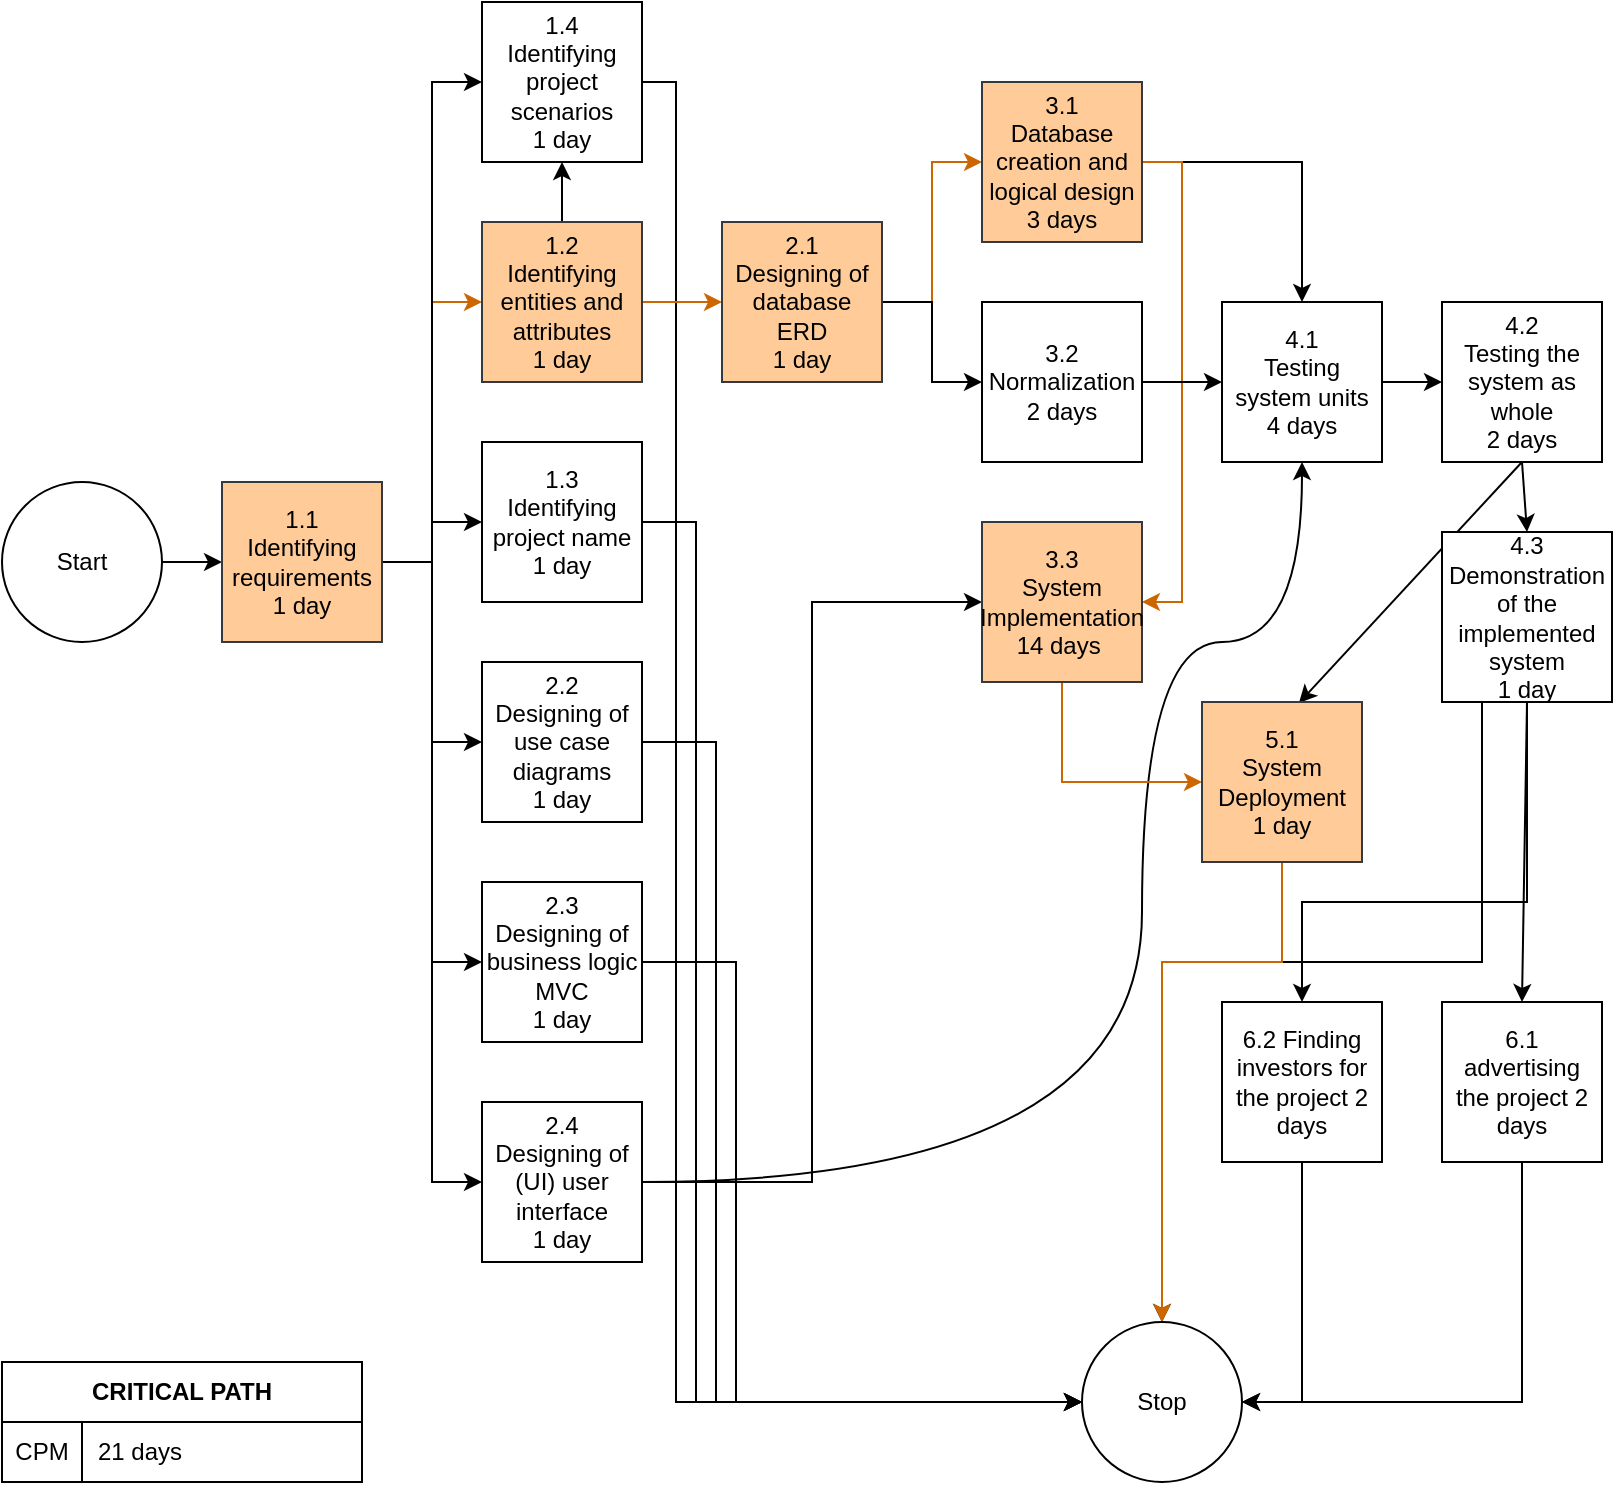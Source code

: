 <mxfile version="14.4.2" type="github">
  <diagram id="VAxNRo9qhbi1ekUfB3-B" name="Page-1">
    <mxGraphModel dx="1002" dy="688" grid="1" gridSize="10" guides="1" tooltips="1" connect="1" arrows="1" fold="1" page="1" pageScale="1" pageWidth="850" pageHeight="1100" math="0" shadow="0">
      <root>
        <mxCell id="0" />
        <mxCell id="1" parent="0" />
        <mxCell id="DfYTxc0EiUfQeXdAJI9v-19" style="edgeStyle=orthogonalEdgeStyle;rounded=0;orthogonalLoop=1;jettySize=auto;html=1;exitX=1;exitY=0.5;exitDx=0;exitDy=0;entryX=0;entryY=0.5;entryDx=0;entryDy=0;fontSize=12;fontColor=#000000;" edge="1" parent="1" source="DfYTxc0EiUfQeXdAJI9v-1" target="DfYTxc0EiUfQeXdAJI9v-2">
          <mxGeometry relative="1" as="geometry" />
        </mxCell>
        <mxCell id="DfYTxc0EiUfQeXdAJI9v-1" value="Start" style="ellipse;whiteSpace=wrap;html=1;aspect=fixed;" vertex="1" parent="1">
          <mxGeometry x="23" y="270" width="80" height="80" as="geometry" />
        </mxCell>
        <mxCell id="DfYTxc0EiUfQeXdAJI9v-20" style="edgeStyle=orthogonalEdgeStyle;rounded=0;orthogonalLoop=1;jettySize=auto;html=1;exitX=1;exitY=0.5;exitDx=0;exitDy=0;entryX=0;entryY=0.5;entryDx=0;entryDy=0;fontSize=12;fontColor=#000000;" edge="1" parent="1" source="DfYTxc0EiUfQeXdAJI9v-2" target="DfYTxc0EiUfQeXdAJI9v-5">
          <mxGeometry relative="1" as="geometry" />
        </mxCell>
        <mxCell id="DfYTxc0EiUfQeXdAJI9v-21" style="edgeStyle=orthogonalEdgeStyle;rounded=0;orthogonalLoop=1;jettySize=auto;html=1;exitX=1;exitY=0.5;exitDx=0;exitDy=0;entryX=0;entryY=0.5;entryDx=0;entryDy=0;fontSize=12;fontColor=#000000;strokeColor=#CC6600;" edge="1" parent="1" source="DfYTxc0EiUfQeXdAJI9v-2" target="DfYTxc0EiUfQeXdAJI9v-4">
          <mxGeometry relative="1" as="geometry" />
        </mxCell>
        <mxCell id="DfYTxc0EiUfQeXdAJI9v-22" style="edgeStyle=orthogonalEdgeStyle;rounded=0;orthogonalLoop=1;jettySize=auto;html=1;exitX=1;exitY=0.5;exitDx=0;exitDy=0;entryX=0;entryY=0.5;entryDx=0;entryDy=0;fontSize=12;fontColor=#000000;" edge="1" parent="1" source="DfYTxc0EiUfQeXdAJI9v-2" target="DfYTxc0EiUfQeXdAJI9v-6">
          <mxGeometry relative="1" as="geometry" />
        </mxCell>
        <mxCell id="DfYTxc0EiUfQeXdAJI9v-23" style="edgeStyle=orthogonalEdgeStyle;rounded=0;orthogonalLoop=1;jettySize=auto;html=1;exitX=1;exitY=0.5;exitDx=0;exitDy=0;entryX=0;entryY=0.5;entryDx=0;entryDy=0;fontSize=12;fontColor=#000000;" edge="1" parent="1" source="DfYTxc0EiUfQeXdAJI9v-2" target="DfYTxc0EiUfQeXdAJI9v-3">
          <mxGeometry relative="1" as="geometry" />
        </mxCell>
        <mxCell id="DfYTxc0EiUfQeXdAJI9v-24" style="edgeStyle=orthogonalEdgeStyle;rounded=0;orthogonalLoop=1;jettySize=auto;html=1;exitX=1;exitY=0.5;exitDx=0;exitDy=0;entryX=0;entryY=0.5;entryDx=0;entryDy=0;fontSize=12;fontColor=#000000;" edge="1" parent="1" source="DfYTxc0EiUfQeXdAJI9v-2" target="DfYTxc0EiUfQeXdAJI9v-7">
          <mxGeometry relative="1" as="geometry" />
        </mxCell>
        <mxCell id="DfYTxc0EiUfQeXdAJI9v-25" style="edgeStyle=orthogonalEdgeStyle;rounded=0;orthogonalLoop=1;jettySize=auto;html=1;exitX=1;exitY=0.5;exitDx=0;exitDy=0;entryX=0;entryY=0.5;entryDx=0;entryDy=0;fontSize=12;fontColor=#000000;" edge="1" parent="1" source="DfYTxc0EiUfQeXdAJI9v-2" target="DfYTxc0EiUfQeXdAJI9v-8">
          <mxGeometry relative="1" as="geometry" />
        </mxCell>
        <mxCell id="DfYTxc0EiUfQeXdAJI9v-2" value="&lt;span data-lucid-type=&quot;application/vnd.lucid.text&quot; data-lucid-content=&quot;{&amp;quot;t&amp;quot;:&amp;quot;1.1\nIdentifying requirements\n1 day&amp;quot;,&amp;quot;m&amp;quot;:[{&amp;quot;s&amp;quot;:0,&amp;quot;n&amp;quot;:&amp;quot;a&amp;quot;,&amp;quot;v&amp;quot;:&amp;quot;center&amp;quot;},{&amp;quot;s&amp;quot;:0,&amp;quot;n&amp;quot;:&amp;quot;c&amp;quot;,&amp;quot;v&amp;quot;:&amp;quot;#c92d39ff&amp;quot;,&amp;quot;e&amp;quot;:34},{&amp;quot;s&amp;quot;:0,&amp;quot;n&amp;quot;:&amp;quot;s&amp;quot;,&amp;quot;v&amp;quot;:21.333,&amp;quot;e&amp;quot;:34},{&amp;quot;s&amp;quot;:4,&amp;quot;n&amp;quot;:&amp;quot;a&amp;quot;,&amp;quot;v&amp;quot;:&amp;quot;center&amp;quot;},{&amp;quot;s&amp;quot;:29,&amp;quot;n&amp;quot;:&amp;quot;a&amp;quot;,&amp;quot;v&amp;quot;:&amp;quot;center&amp;quot;}]}&quot; style=&quot;font-size: 12px;&quot;&gt;&lt;span style=&quot;font-size: 12px;&quot;&gt;1.1&lt;br style=&quot;font-size: 12px;&quot;&gt;&lt;/span&gt;&lt;span style=&quot;font-size: 12px;&quot;&gt;Identifying requirements&lt;br style=&quot;font-size: 12px;&quot;&gt;&lt;/span&gt;&lt;span style=&quot;font-size: 12px;&quot;&gt;1 day&lt;/span&gt;&lt;/span&gt;" style="whiteSpace=wrap;html=1;aspect=fixed;fontSize=12;fillColor=#ffcc99;strokeColor=#36393d;" vertex="1" parent="1">
          <mxGeometry x="133" y="270" width="80" height="80" as="geometry" />
        </mxCell>
        <mxCell id="DfYTxc0EiUfQeXdAJI9v-55" style="edgeStyle=orthogonalEdgeStyle;rounded=0;orthogonalLoop=1;jettySize=auto;html=1;exitX=1;exitY=0.5;exitDx=0;exitDy=0;entryX=0;entryY=0.5;entryDx=0;entryDy=0;fontSize=12;fontColor=#000000;" edge="1" parent="1" source="DfYTxc0EiUfQeXdAJI9v-3" target="DfYTxc0EiUfQeXdAJI9v-38">
          <mxGeometry relative="1" as="geometry">
            <Array as="points">
              <mxPoint x="360" y="70" />
              <mxPoint x="360" y="730" />
            </Array>
          </mxGeometry>
        </mxCell>
        <mxCell id="DfYTxc0EiUfQeXdAJI9v-3" value="&lt;span data-lucid-type=&quot;application/vnd.lucid.text&quot; data-lucid-content=&quot;{&amp;quot;t&amp;quot;:&amp;quot;1.4\nIdentifying project scenarios\n1 day&amp;quot;,&amp;quot;m&amp;quot;:[{&amp;quot;s&amp;quot;:0,&amp;quot;n&amp;quot;:&amp;quot;a&amp;quot;,&amp;quot;v&amp;quot;:&amp;quot;center&amp;quot;},{&amp;quot;s&amp;quot;:0,&amp;quot;n&amp;quot;:&amp;quot;s&amp;quot;,&amp;quot;v&amp;quot;:21.333,&amp;quot;e&amp;quot;:39},{&amp;quot;s&amp;quot;:0,&amp;quot;n&amp;quot;:&amp;quot;c&amp;quot;,&amp;quot;v&amp;quot;:&amp;quot;#c92d39ff&amp;quot;,&amp;quot;e&amp;quot;:39},{&amp;quot;s&amp;quot;:4,&amp;quot;n&amp;quot;:&amp;quot;a&amp;quot;,&amp;quot;v&amp;quot;:&amp;quot;center&amp;quot;},{&amp;quot;s&amp;quot;:34,&amp;quot;n&amp;quot;:&amp;quot;a&amp;quot;,&amp;quot;v&amp;quot;:&amp;quot;center&amp;quot;}]}&quot; style=&quot;font-size: 12px;&quot;&gt;&lt;span style=&quot;font-size: 12px;&quot;&gt;1.4&lt;br style=&quot;font-size: 12px;&quot;&gt;&lt;/span&gt;&lt;span style=&quot;font-size: 12px;&quot;&gt;Identifying project scenarios&lt;br style=&quot;font-size: 12px;&quot;&gt;&lt;/span&gt;&lt;span style=&quot;font-size: 12px;&quot;&gt;1 day&lt;/span&gt;&lt;/span&gt;" style="whiteSpace=wrap;html=1;aspect=fixed;fontSize=12;" vertex="1" parent="1">
          <mxGeometry x="263" y="30" width="80" height="80" as="geometry" />
        </mxCell>
        <mxCell id="DfYTxc0EiUfQeXdAJI9v-26" style="edgeStyle=orthogonalEdgeStyle;rounded=0;orthogonalLoop=1;jettySize=auto;html=1;exitX=1;exitY=0.5;exitDx=0;exitDy=0;entryX=0;entryY=0.5;entryDx=0;entryDy=0;fontSize=12;fontColor=#000000;strokeColor=#CC6600;" edge="1" parent="1" source="DfYTxc0EiUfQeXdAJI9v-4" target="DfYTxc0EiUfQeXdAJI9v-9">
          <mxGeometry relative="1" as="geometry" />
        </mxCell>
        <mxCell id="DfYTxc0EiUfQeXdAJI9v-53" style="edgeStyle=orthogonalEdgeStyle;rounded=0;orthogonalLoop=1;jettySize=auto;html=1;exitX=0.5;exitY=0;exitDx=0;exitDy=0;entryX=0.5;entryY=1;entryDx=0;entryDy=0;fontSize=12;fontColor=#000000;" edge="1" parent="1" source="DfYTxc0EiUfQeXdAJI9v-4" target="DfYTxc0EiUfQeXdAJI9v-3">
          <mxGeometry relative="1" as="geometry" />
        </mxCell>
        <mxCell id="DfYTxc0EiUfQeXdAJI9v-4" value="&lt;span data-lucid-type=&quot;application/vnd.lucid.text&quot; data-lucid-content=&quot;{&amp;quot;t&amp;quot;:&amp;quot;1.2\nIdentifying entities and attributes\n1 day&amp;quot;,&amp;quot;m&amp;quot;:[{&amp;quot;s&amp;quot;:0,&amp;quot;n&amp;quot;:&amp;quot;a&amp;quot;,&amp;quot;v&amp;quot;:&amp;quot;center&amp;quot;},{&amp;quot;s&amp;quot;:0,&amp;quot;n&amp;quot;:&amp;quot;s&amp;quot;,&amp;quot;v&amp;quot;:21.333,&amp;quot;e&amp;quot;:45},{&amp;quot;s&amp;quot;:0,&amp;quot;n&amp;quot;:&amp;quot;c&amp;quot;,&amp;quot;v&amp;quot;:&amp;quot;#c92d39ff&amp;quot;,&amp;quot;e&amp;quot;:45},{&amp;quot;s&amp;quot;:4,&amp;quot;n&amp;quot;:&amp;quot;a&amp;quot;,&amp;quot;v&amp;quot;:&amp;quot;center&amp;quot;},{&amp;quot;s&amp;quot;:40,&amp;quot;n&amp;quot;:&amp;quot;a&amp;quot;,&amp;quot;v&amp;quot;:&amp;quot;center&amp;quot;}]}&quot; style=&quot;font-size: 12px;&quot;&gt;&lt;span style=&quot;font-size: 12px;&quot;&gt;1.2&lt;br style=&quot;font-size: 12px;&quot;&gt;&lt;/span&gt;&lt;span style=&quot;font-size: 12px;&quot;&gt;Identifying entities and attributes&lt;br style=&quot;font-size: 12px;&quot;&gt;&lt;/span&gt;&lt;span style=&quot;font-size: 12px;&quot;&gt;1 day&lt;/span&gt;&lt;/span&gt;" style="whiteSpace=wrap;html=1;aspect=fixed;fontSize=12;fillColor=#ffcc99;strokeColor=#36393d;" vertex="1" parent="1">
          <mxGeometry x="263" y="140" width="80" height="80" as="geometry" />
        </mxCell>
        <mxCell id="DfYTxc0EiUfQeXdAJI9v-56" style="edgeStyle=orthogonalEdgeStyle;rounded=0;orthogonalLoop=1;jettySize=auto;html=1;exitX=1;exitY=0.5;exitDx=0;exitDy=0;entryX=0;entryY=0.5;entryDx=0;entryDy=0;fontSize=12;fontColor=#000000;" edge="1" parent="1" source="DfYTxc0EiUfQeXdAJI9v-5" target="DfYTxc0EiUfQeXdAJI9v-38">
          <mxGeometry relative="1" as="geometry">
            <Array as="points">
              <mxPoint x="370" y="290" />
              <mxPoint x="370" y="730" />
            </Array>
          </mxGeometry>
        </mxCell>
        <mxCell id="DfYTxc0EiUfQeXdAJI9v-5" value="&lt;span data-lucid-type=&quot;application/vnd.lucid.text&quot; data-lucid-content=&quot;{&amp;quot;t&amp;quot;:&amp;quot;1.3\nIdentifying project name\n1 day&amp;quot;,&amp;quot;m&amp;quot;:[{&amp;quot;s&amp;quot;:0,&amp;quot;n&amp;quot;:&amp;quot;a&amp;quot;,&amp;quot;v&amp;quot;:&amp;quot;center&amp;quot;},{&amp;quot;s&amp;quot;:0,&amp;quot;n&amp;quot;:&amp;quot;s&amp;quot;,&amp;quot;v&amp;quot;:21.333,&amp;quot;e&amp;quot;:34},{&amp;quot;s&amp;quot;:0,&amp;quot;n&amp;quot;:&amp;quot;c&amp;quot;,&amp;quot;v&amp;quot;:&amp;quot;#c92d39ff&amp;quot;,&amp;quot;e&amp;quot;:34},{&amp;quot;s&amp;quot;:4,&amp;quot;n&amp;quot;:&amp;quot;a&amp;quot;,&amp;quot;v&amp;quot;:&amp;quot;center&amp;quot;},{&amp;quot;s&amp;quot;:29,&amp;quot;n&amp;quot;:&amp;quot;a&amp;quot;,&amp;quot;v&amp;quot;:&amp;quot;center&amp;quot;}]}&quot; style=&quot;font-size: 12px;&quot;&gt;&lt;span style=&quot;font-size: 12px;&quot;&gt;1.3&lt;br style=&quot;font-size: 12px;&quot;&gt;&lt;/span&gt;&lt;span style=&quot;font-size: 12px;&quot;&gt;Identifying project name&lt;br style=&quot;font-size: 12px;&quot;&gt;&lt;/span&gt;&lt;span style=&quot;font-size: 12px;&quot;&gt;1 day&lt;/span&gt;&lt;/span&gt;" style="whiteSpace=wrap;html=1;aspect=fixed;fontSize=12;" vertex="1" parent="1">
          <mxGeometry x="263" y="250" width="80" height="80" as="geometry" />
        </mxCell>
        <mxCell id="DfYTxc0EiUfQeXdAJI9v-57" style="edgeStyle=orthogonalEdgeStyle;rounded=0;orthogonalLoop=1;jettySize=auto;html=1;exitX=1;exitY=0.5;exitDx=0;exitDy=0;entryX=0;entryY=0.5;entryDx=0;entryDy=0;fontSize=12;fontColor=#000000;" edge="1" parent="1" source="DfYTxc0EiUfQeXdAJI9v-6" target="DfYTxc0EiUfQeXdAJI9v-38">
          <mxGeometry relative="1" as="geometry">
            <Array as="points">
              <mxPoint x="380" y="400" />
              <mxPoint x="380" y="730" />
            </Array>
          </mxGeometry>
        </mxCell>
        <mxCell id="DfYTxc0EiUfQeXdAJI9v-6" value="&lt;span data-lucid-type=&quot;application/vnd.lucid.text&quot; data-lucid-content=&quot;{&amp;quot;t&amp;quot;:&amp;quot;2.2\nDesigning of use case diagrams\n1 day&amp;quot;,&amp;quot;m&amp;quot;:[{&amp;quot;s&amp;quot;:0,&amp;quot;n&amp;quot;:&amp;quot;a&amp;quot;,&amp;quot;v&amp;quot;:&amp;quot;center&amp;quot;},{&amp;quot;s&amp;quot;:0,&amp;quot;n&amp;quot;:&amp;quot;c&amp;quot;,&amp;quot;v&amp;quot;:&amp;quot;#c92d39ff&amp;quot;,&amp;quot;e&amp;quot;:40},{&amp;quot;s&amp;quot;:0,&amp;quot;n&amp;quot;:&amp;quot;s&amp;quot;,&amp;quot;v&amp;quot;:21.333,&amp;quot;e&amp;quot;:40},{&amp;quot;s&amp;quot;:4,&amp;quot;n&amp;quot;:&amp;quot;a&amp;quot;,&amp;quot;v&amp;quot;:&amp;quot;center&amp;quot;},{&amp;quot;s&amp;quot;:35,&amp;quot;n&amp;quot;:&amp;quot;a&amp;quot;,&amp;quot;v&amp;quot;:&amp;quot;center&amp;quot;}]}&quot; style=&quot;font-size: 12px;&quot;&gt;&lt;span style=&quot;font-size: 12px;&quot;&gt;2.2&lt;br style=&quot;font-size: 12px;&quot;&gt;&lt;/span&gt;&lt;span style=&quot;font-size: 12px;&quot;&gt;Designing of use case diagrams&lt;br style=&quot;font-size: 12px;&quot;&gt;&lt;/span&gt;&lt;span style=&quot;font-size: 12px;&quot;&gt;1 day&lt;/span&gt;&lt;/span&gt;" style="whiteSpace=wrap;html=1;aspect=fixed;fontSize=12;" vertex="1" parent="1">
          <mxGeometry x="263" y="360" width="80" height="80" as="geometry" />
        </mxCell>
        <mxCell id="DfYTxc0EiUfQeXdAJI9v-58" style="edgeStyle=orthogonalEdgeStyle;rounded=0;orthogonalLoop=1;jettySize=auto;html=1;exitX=1;exitY=0.5;exitDx=0;exitDy=0;entryX=0;entryY=0.5;entryDx=0;entryDy=0;fontSize=12;fontColor=#000000;" edge="1" parent="1" source="DfYTxc0EiUfQeXdAJI9v-7" target="DfYTxc0EiUfQeXdAJI9v-38">
          <mxGeometry relative="1" as="geometry">
            <Array as="points">
              <mxPoint x="390" y="510" />
              <mxPoint x="390" y="730" />
            </Array>
          </mxGeometry>
        </mxCell>
        <mxCell id="DfYTxc0EiUfQeXdAJI9v-7" value="&lt;span data-lucid-type=&quot;application/vnd.lucid.text&quot; data-lucid-content=&quot;{&amp;quot;t&amp;quot;:&amp;quot;2.3\nDesigning of business logic MVC\n1 day&amp;quot;,&amp;quot;m&amp;quot;:[{&amp;quot;s&amp;quot;:0,&amp;quot;n&amp;quot;:&amp;quot;a&amp;quot;,&amp;quot;v&amp;quot;:&amp;quot;center&amp;quot;},{&amp;quot;s&amp;quot;:0,&amp;quot;n&amp;quot;:&amp;quot;c&amp;quot;,&amp;quot;v&amp;quot;:&amp;quot;#c92d39ff&amp;quot;,&amp;quot;e&amp;quot;:41},{&amp;quot;s&amp;quot;:0,&amp;quot;n&amp;quot;:&amp;quot;s&amp;quot;,&amp;quot;v&amp;quot;:21.333,&amp;quot;e&amp;quot;:41},{&amp;quot;s&amp;quot;:4,&amp;quot;n&amp;quot;:&amp;quot;a&amp;quot;,&amp;quot;v&amp;quot;:&amp;quot;center&amp;quot;},{&amp;quot;s&amp;quot;:36,&amp;quot;n&amp;quot;:&amp;quot;a&amp;quot;,&amp;quot;v&amp;quot;:&amp;quot;center&amp;quot;}]}&quot; style=&quot;font-size: 12px;&quot;&gt;&lt;span style=&quot;font-size: 12px;&quot;&gt;2.3&lt;br style=&quot;font-size: 12px;&quot;&gt;&lt;/span&gt;&lt;span style=&quot;font-size: 12px;&quot;&gt;Designing of business logic MVC&lt;br style=&quot;font-size: 12px;&quot;&gt;&lt;/span&gt;&lt;span style=&quot;font-size: 12px;&quot;&gt;1 day&lt;/span&gt;&lt;/span&gt;" style="whiteSpace=wrap;html=1;aspect=fixed;fontSize=12;" vertex="1" parent="1">
          <mxGeometry x="263" y="470" width="80" height="80" as="geometry" />
        </mxCell>
        <mxCell id="DfYTxc0EiUfQeXdAJI9v-32" style="edgeStyle=orthogonalEdgeStyle;rounded=0;orthogonalLoop=1;jettySize=auto;html=1;exitX=1;exitY=0.5;exitDx=0;exitDy=0;entryX=0;entryY=0.5;entryDx=0;entryDy=0;fontSize=12;fontColor=#000000;" edge="1" parent="1" source="DfYTxc0EiUfQeXdAJI9v-8" target="DfYTxc0EiUfQeXdAJI9v-12">
          <mxGeometry relative="1" as="geometry" />
        </mxCell>
        <mxCell id="DfYTxc0EiUfQeXdAJI9v-34" style="edgeStyle=orthogonalEdgeStyle;curved=1;rounded=0;orthogonalLoop=1;jettySize=auto;html=1;exitX=1;exitY=0.5;exitDx=0;exitDy=0;entryX=0.5;entryY=1;entryDx=0;entryDy=0;fontSize=12;fontColor=#000000;" edge="1" parent="1" source="DfYTxc0EiUfQeXdAJI9v-8" target="DfYTxc0EiUfQeXdAJI9v-13">
          <mxGeometry relative="1" as="geometry">
            <Array as="points">
              <mxPoint x="593" y="620" />
              <mxPoint x="593" y="350" />
              <mxPoint x="673" y="350" />
            </Array>
          </mxGeometry>
        </mxCell>
        <mxCell id="DfYTxc0EiUfQeXdAJI9v-8" value="&lt;span data-lucid-type=&quot;application/vnd.lucid.text&quot; data-lucid-content=&quot;{&amp;quot;t&amp;quot;:&amp;quot;2.4\nDesigning of (UI) user interface\n1 day&amp;quot;,&amp;quot;m&amp;quot;:[{&amp;quot;s&amp;quot;:0,&amp;quot;n&amp;quot;:&amp;quot;a&amp;quot;,&amp;quot;v&amp;quot;:&amp;quot;center&amp;quot;},{&amp;quot;s&amp;quot;:0,&amp;quot;n&amp;quot;:&amp;quot;s&amp;quot;,&amp;quot;v&amp;quot;:21.333,&amp;quot;e&amp;quot;:42},{&amp;quot;s&amp;quot;:0,&amp;quot;n&amp;quot;:&amp;quot;c&amp;quot;,&amp;quot;v&amp;quot;:&amp;quot;#0c7cbaff&amp;quot;,&amp;quot;e&amp;quot;:42},{&amp;quot;s&amp;quot;:4,&amp;quot;n&amp;quot;:&amp;quot;a&amp;quot;,&amp;quot;v&amp;quot;:&amp;quot;center&amp;quot;},{&amp;quot;s&amp;quot;:37,&amp;quot;n&amp;quot;:&amp;quot;a&amp;quot;,&amp;quot;v&amp;quot;:&amp;quot;center&amp;quot;}]}&quot; style=&quot;font-size: 12px;&quot;&gt;&lt;span style=&quot;font-size: 12px;&quot;&gt;2.4&lt;br style=&quot;font-size: 12px;&quot;&gt;&lt;/span&gt;&lt;span style=&quot;font-size: 12px;&quot;&gt;Designing of (UI) user interface&lt;br style=&quot;font-size: 12px;&quot;&gt;&lt;/span&gt;&lt;span style=&quot;font-size: 12px;&quot;&gt;1 day&lt;/span&gt;&lt;/span&gt;" style="whiteSpace=wrap;html=1;aspect=fixed;fontSize=12;" vertex="1" parent="1">
          <mxGeometry x="263" y="580" width="80" height="80" as="geometry" />
        </mxCell>
        <mxCell id="DfYTxc0EiUfQeXdAJI9v-27" style="edgeStyle=orthogonalEdgeStyle;rounded=0;orthogonalLoop=1;jettySize=auto;html=1;exitX=1;exitY=0.5;exitDx=0;exitDy=0;entryX=0;entryY=0.5;entryDx=0;entryDy=0;fontSize=12;fontColor=#000000;strokeColor=#CC6600;" edge="1" parent="1" source="DfYTxc0EiUfQeXdAJI9v-9" target="DfYTxc0EiUfQeXdAJI9v-10">
          <mxGeometry relative="1" as="geometry" />
        </mxCell>
        <mxCell id="DfYTxc0EiUfQeXdAJI9v-28" style="edgeStyle=orthogonalEdgeStyle;rounded=0;orthogonalLoop=1;jettySize=auto;html=1;exitX=1;exitY=0.5;exitDx=0;exitDy=0;entryX=0;entryY=0.5;entryDx=0;entryDy=0;fontSize=12;fontColor=#000000;" edge="1" parent="1" source="DfYTxc0EiUfQeXdAJI9v-9" target="DfYTxc0EiUfQeXdAJI9v-11">
          <mxGeometry relative="1" as="geometry" />
        </mxCell>
        <mxCell id="DfYTxc0EiUfQeXdAJI9v-9" value="&lt;span data-lucid-type=&quot;application/vnd.lucid.text&quot; data-lucid-content=&quot;{&amp;quot;t&amp;quot;:&amp;quot;2.1\nDesigning of database ERD\n1 day&amp;quot;,&amp;quot;m&amp;quot;:[{&amp;quot;s&amp;quot;:0,&amp;quot;n&amp;quot;:&amp;quot;a&amp;quot;,&amp;quot;v&amp;quot;:&amp;quot;center&amp;quot;},{&amp;quot;s&amp;quot;:0,&amp;quot;n&amp;quot;:&amp;quot;c&amp;quot;,&amp;quot;v&amp;quot;:&amp;quot;#c92d39ff&amp;quot;,&amp;quot;e&amp;quot;:35},{&amp;quot;s&amp;quot;:0,&amp;quot;n&amp;quot;:&amp;quot;s&amp;quot;,&amp;quot;v&amp;quot;:21.333,&amp;quot;e&amp;quot;:35},{&amp;quot;s&amp;quot;:4,&amp;quot;n&amp;quot;:&amp;quot;a&amp;quot;,&amp;quot;v&amp;quot;:&amp;quot;center&amp;quot;},{&amp;quot;s&amp;quot;:30,&amp;quot;n&amp;quot;:&amp;quot;a&amp;quot;,&amp;quot;v&amp;quot;:&amp;quot;center&amp;quot;}]}&quot; style=&quot;font-size: 12px;&quot;&gt;&lt;span style=&quot;font-size: 12px;&quot;&gt;2.1&lt;br style=&quot;font-size: 12px;&quot;&gt;&lt;/span&gt;&lt;span style=&quot;font-size: 12px;&quot;&gt;Designing of database ERD&lt;br style=&quot;font-size: 12px;&quot;&gt;&lt;/span&gt;&lt;span style=&quot;font-size: 12px;&quot;&gt;1 day&lt;/span&gt;&lt;/span&gt;" style="whiteSpace=wrap;html=1;aspect=fixed;fontSize=12;fillColor=#ffcc99;strokeColor=#36393d;" vertex="1" parent="1">
          <mxGeometry x="383" y="140" width="80" height="80" as="geometry" />
        </mxCell>
        <mxCell id="DfYTxc0EiUfQeXdAJI9v-29" style="edgeStyle=orthogonalEdgeStyle;rounded=0;orthogonalLoop=1;jettySize=auto;html=1;exitX=1;exitY=0.5;exitDx=0;exitDy=0;entryX=0.5;entryY=0;entryDx=0;entryDy=0;fontSize=12;fontColor=#000000;" edge="1" parent="1" source="DfYTxc0EiUfQeXdAJI9v-10" target="DfYTxc0EiUfQeXdAJI9v-13">
          <mxGeometry relative="1" as="geometry" />
        </mxCell>
        <mxCell id="DfYTxc0EiUfQeXdAJI9v-31" style="edgeStyle=orthogonalEdgeStyle;rounded=0;orthogonalLoop=1;jettySize=auto;html=1;exitX=1;exitY=0.5;exitDx=0;exitDy=0;entryX=1;entryY=0.5;entryDx=0;entryDy=0;fontSize=12;fontColor=#000000;strokeColor=#CC6600;" edge="1" parent="1" source="DfYTxc0EiUfQeXdAJI9v-10" target="DfYTxc0EiUfQeXdAJI9v-12">
          <mxGeometry relative="1" as="geometry" />
        </mxCell>
        <mxCell id="DfYTxc0EiUfQeXdAJI9v-10" value="&lt;span data-lucid-type=&quot;application/vnd.lucid.text&quot; data-lucid-content=&quot;{&amp;quot;t&amp;quot;:&amp;quot;3.1\nDatabase creation and logical design\n3 days&amp;quot;,&amp;quot;m&amp;quot;:[{&amp;quot;s&amp;quot;:0,&amp;quot;n&amp;quot;:&amp;quot;a&amp;quot;,&amp;quot;v&amp;quot;:&amp;quot;center&amp;quot;},{&amp;quot;s&amp;quot;:0,&amp;quot;n&amp;quot;:&amp;quot;c&amp;quot;,&amp;quot;v&amp;quot;:&amp;quot;#c92d39ff&amp;quot;,&amp;quot;e&amp;quot;:47},{&amp;quot;s&amp;quot;:0,&amp;quot;n&amp;quot;:&amp;quot;s&amp;quot;,&amp;quot;v&amp;quot;:21.333,&amp;quot;e&amp;quot;:47},{&amp;quot;s&amp;quot;:4,&amp;quot;n&amp;quot;:&amp;quot;a&amp;quot;,&amp;quot;v&amp;quot;:&amp;quot;center&amp;quot;},{&amp;quot;s&amp;quot;:41,&amp;quot;n&amp;quot;:&amp;quot;a&amp;quot;,&amp;quot;v&amp;quot;:&amp;quot;center&amp;quot;}]}&quot; style=&quot;font-size: 12px;&quot;&gt;&lt;span style=&quot;font-size: 12px;&quot;&gt;3.1&lt;br style=&quot;font-size: 12px;&quot;&gt;&lt;/span&gt;&lt;span style=&quot;font-size: 12px;&quot;&gt;Database creation and logical design&lt;br style=&quot;font-size: 12px;&quot;&gt;&lt;/span&gt;&lt;span style=&quot;font-size: 12px;&quot;&gt;3 days&lt;/span&gt;&lt;/span&gt;" style="whiteSpace=wrap;html=1;aspect=fixed;fontSize=12;fillColor=#ffcc99;strokeColor=#36393d;" vertex="1" parent="1">
          <mxGeometry x="513" y="70" width="80" height="80" as="geometry" />
        </mxCell>
        <mxCell id="DfYTxc0EiUfQeXdAJI9v-30" style="edgeStyle=orthogonalEdgeStyle;rounded=0;orthogonalLoop=1;jettySize=auto;html=1;exitX=1;exitY=0.5;exitDx=0;exitDy=0;entryX=0;entryY=0.5;entryDx=0;entryDy=0;fontSize=12;fontColor=#000000;" edge="1" parent="1" source="DfYTxc0EiUfQeXdAJI9v-11" target="DfYTxc0EiUfQeXdAJI9v-13">
          <mxGeometry relative="1" as="geometry" />
        </mxCell>
        <mxCell id="DfYTxc0EiUfQeXdAJI9v-11" value="&lt;span data-lucid-type=&quot;application/vnd.lucid.text&quot; data-lucid-content=&quot;{&amp;quot;t&amp;quot;:&amp;quot;3.2\nNormalization\n2 days&amp;quot;,&amp;quot;m&amp;quot;:[{&amp;quot;s&amp;quot;:0,&amp;quot;n&amp;quot;:&amp;quot;a&amp;quot;,&amp;quot;v&amp;quot;:&amp;quot;center&amp;quot;},{&amp;quot;s&amp;quot;:0,&amp;quot;n&amp;quot;:&amp;quot;c&amp;quot;,&amp;quot;v&amp;quot;:&amp;quot;#c92d39ff&amp;quot;,&amp;quot;e&amp;quot;:24},{&amp;quot;s&amp;quot;:0,&amp;quot;n&amp;quot;:&amp;quot;s&amp;quot;,&amp;quot;v&amp;quot;:21.333,&amp;quot;e&amp;quot;:24},{&amp;quot;s&amp;quot;:4,&amp;quot;n&amp;quot;:&amp;quot;a&amp;quot;,&amp;quot;v&amp;quot;:&amp;quot;center&amp;quot;},{&amp;quot;s&amp;quot;:18,&amp;quot;n&amp;quot;:&amp;quot;a&amp;quot;,&amp;quot;v&amp;quot;:&amp;quot;center&amp;quot;}]}&quot; style=&quot;font-size: 12px;&quot;&gt;&lt;span style=&quot;font-size: 12px;&quot;&gt;3.2&lt;br style=&quot;font-size: 12px;&quot;&gt;&lt;/span&gt;&lt;span style=&quot;font-size: 12px;&quot;&gt;Normalization&lt;br style=&quot;font-size: 12px;&quot;&gt;&lt;/span&gt;&lt;span style=&quot;font-size: 12px;&quot;&gt;2 days&lt;/span&gt;&lt;/span&gt;" style="whiteSpace=wrap;html=1;aspect=fixed;fontSize=12;" vertex="1" parent="1">
          <mxGeometry x="513" y="180" width="80" height="80" as="geometry" />
        </mxCell>
        <mxCell id="DfYTxc0EiUfQeXdAJI9v-40" style="edgeStyle=orthogonalEdgeStyle;rounded=0;orthogonalLoop=1;jettySize=auto;html=1;exitX=0.5;exitY=1;exitDx=0;exitDy=0;entryX=0;entryY=0.5;entryDx=0;entryDy=0;fontSize=12;fontColor=#000000;strokeColor=#CC6600;" edge="1" parent="1" source="DfYTxc0EiUfQeXdAJI9v-12" target="DfYTxc0EiUfQeXdAJI9v-16">
          <mxGeometry relative="1" as="geometry" />
        </mxCell>
        <mxCell id="DfYTxc0EiUfQeXdAJI9v-12" value="&lt;span data-lucid-type=&quot;application/vnd.lucid.text&quot; data-lucid-content=&quot;{&amp;quot;t&amp;quot;:&amp;quot;3.3\nSystem Implementation\n14 days &amp;quot;,&amp;quot;m&amp;quot;:[{&amp;quot;s&amp;quot;:0,&amp;quot;n&amp;quot;:&amp;quot;a&amp;quot;,&amp;quot;v&amp;quot;:&amp;quot;center&amp;quot;},{&amp;quot;s&amp;quot;:0,&amp;quot;n&amp;quot;:&amp;quot;c&amp;quot;,&amp;quot;v&amp;quot;:&amp;quot;#c92d39ff&amp;quot;,&amp;quot;e&amp;quot;:34},{&amp;quot;s&amp;quot;:0,&amp;quot;n&amp;quot;:&amp;quot;s&amp;quot;,&amp;quot;v&amp;quot;:21.333,&amp;quot;e&amp;quot;:34},{&amp;quot;s&amp;quot;:4,&amp;quot;n&amp;quot;:&amp;quot;a&amp;quot;,&amp;quot;v&amp;quot;:&amp;quot;center&amp;quot;},{&amp;quot;s&amp;quot;:26,&amp;quot;n&amp;quot;:&amp;quot;a&amp;quot;,&amp;quot;v&amp;quot;:&amp;quot;center&amp;quot;}]}&quot; style=&quot;font-size: 12px;&quot;&gt;&lt;span style=&quot;font-size: 12px;&quot;&gt;3.3&lt;br style=&quot;font-size: 12px;&quot;&gt;&lt;/span&gt;&lt;span style=&quot;font-size: 12px;&quot;&gt;System Implementation&lt;br style=&quot;font-size: 12px;&quot;&gt;&lt;/span&gt;&lt;span style=&quot;font-size: 12px;&quot;&gt;14 days&amp;nbsp;&lt;/span&gt;&lt;/span&gt;" style="whiteSpace=wrap;html=1;aspect=fixed;fontSize=12;fillColor=#ffcc99;strokeColor=#36393d;" vertex="1" parent="1">
          <mxGeometry x="513" y="290" width="80" height="80" as="geometry" />
        </mxCell>
        <mxCell id="DfYTxc0EiUfQeXdAJI9v-35" style="edgeStyle=none;rounded=0;orthogonalLoop=1;jettySize=auto;html=1;exitX=1;exitY=0.5;exitDx=0;exitDy=0;entryX=0;entryY=0.5;entryDx=0;entryDy=0;fontSize=12;fontColor=#000000;" edge="1" parent="1" source="DfYTxc0EiUfQeXdAJI9v-13" target="DfYTxc0EiUfQeXdAJI9v-14">
          <mxGeometry relative="1" as="geometry" />
        </mxCell>
        <mxCell id="DfYTxc0EiUfQeXdAJI9v-13" value="&lt;span data-lucid-type=&quot;application/vnd.lucid.text&quot; data-lucid-content=&quot;{&amp;quot;t&amp;quot;:&amp;quot;4.1\nTesting system units\n4 days&amp;quot;,&amp;quot;m&amp;quot;:[{&amp;quot;s&amp;quot;:0,&amp;quot;n&amp;quot;:&amp;quot;a&amp;quot;,&amp;quot;v&amp;quot;:&amp;quot;center&amp;quot;},{&amp;quot;s&amp;quot;:0,&amp;quot;n&amp;quot;:&amp;quot;c&amp;quot;,&amp;quot;v&amp;quot;:&amp;quot;#c92d39ff&amp;quot;,&amp;quot;e&amp;quot;:31},{&amp;quot;s&amp;quot;:0,&amp;quot;n&amp;quot;:&amp;quot;s&amp;quot;,&amp;quot;v&amp;quot;:21.333,&amp;quot;e&amp;quot;:31},{&amp;quot;s&amp;quot;:4,&amp;quot;n&amp;quot;:&amp;quot;a&amp;quot;,&amp;quot;v&amp;quot;:&amp;quot;center&amp;quot;},{&amp;quot;s&amp;quot;:25,&amp;quot;n&amp;quot;:&amp;quot;a&amp;quot;,&amp;quot;v&amp;quot;:&amp;quot;center&amp;quot;}]}&quot; style=&quot;font-size: 12px;&quot;&gt;&lt;span style=&quot;font-size: 12px;&quot;&gt;4.1&lt;br style=&quot;font-size: 12px;&quot;&gt;&lt;/span&gt;&lt;span style=&quot;font-size: 12px;&quot;&gt;Testing system units&lt;br style=&quot;font-size: 12px;&quot;&gt;&lt;/span&gt;&lt;span style=&quot;font-size: 12px;&quot;&gt;4 days&lt;/span&gt;&lt;/span&gt;" style="whiteSpace=wrap;html=1;aspect=fixed;fontSize=12;" vertex="1" parent="1">
          <mxGeometry x="633" y="180" width="80" height="80" as="geometry" />
        </mxCell>
        <mxCell id="DfYTxc0EiUfQeXdAJI9v-39" style="edgeStyle=none;rounded=0;orthogonalLoop=1;jettySize=auto;html=1;exitX=0.5;exitY=1;exitDx=0;exitDy=0;entryX=0.5;entryY=0;entryDx=0;entryDy=0;fontSize=12;fontColor=#000000;" edge="1" parent="1" source="DfYTxc0EiUfQeXdAJI9v-14" target="DfYTxc0EiUfQeXdAJI9v-15">
          <mxGeometry relative="1" as="geometry" />
        </mxCell>
        <mxCell id="DfYTxc0EiUfQeXdAJI9v-45" style="edgeStyle=none;rounded=0;orthogonalLoop=1;jettySize=auto;html=1;exitX=0.5;exitY=1;exitDx=0;exitDy=0;entryX=0.606;entryY=0.006;entryDx=0;entryDy=0;entryPerimeter=0;fontSize=12;fontColor=#000000;" edge="1" parent="1" source="DfYTxc0EiUfQeXdAJI9v-14" target="DfYTxc0EiUfQeXdAJI9v-16">
          <mxGeometry relative="1" as="geometry" />
        </mxCell>
        <mxCell id="DfYTxc0EiUfQeXdAJI9v-14" value="&lt;span data-lucid-type=&quot;application/vnd.lucid.text&quot; data-lucid-content=&quot;{&amp;quot;t&amp;quot;:&amp;quot;4.2\nTesting the system as whole\n2 days&amp;quot;,&amp;quot;m&amp;quot;:[{&amp;quot;s&amp;quot;:0,&amp;quot;n&amp;quot;:&amp;quot;a&amp;quot;,&amp;quot;v&amp;quot;:&amp;quot;center&amp;quot;},{&amp;quot;s&amp;quot;:0,&amp;quot;n&amp;quot;:&amp;quot;c&amp;quot;,&amp;quot;v&amp;quot;:&amp;quot;#c92d39ff&amp;quot;,&amp;quot;e&amp;quot;:38},{&amp;quot;s&amp;quot;:0,&amp;quot;n&amp;quot;:&amp;quot;s&amp;quot;,&amp;quot;v&amp;quot;:21.333,&amp;quot;e&amp;quot;:38},{&amp;quot;s&amp;quot;:4,&amp;quot;n&amp;quot;:&amp;quot;a&amp;quot;,&amp;quot;v&amp;quot;:&amp;quot;center&amp;quot;},{&amp;quot;s&amp;quot;:32,&amp;quot;n&amp;quot;:&amp;quot;a&amp;quot;,&amp;quot;v&amp;quot;:&amp;quot;center&amp;quot;}]}&quot; style=&quot;font-size: 12px;&quot;&gt;&lt;span style=&quot;font-size: 12px;&quot;&gt;4.2&lt;br style=&quot;font-size: 12px;&quot;&gt;&lt;/span&gt;&lt;span style=&quot;font-size: 12px;&quot;&gt;Testing the system as whole&lt;br style=&quot;font-size: 12px;&quot;&gt;&lt;/span&gt;&lt;span style=&quot;font-size: 12px;&quot;&gt;2 days&lt;/span&gt;&lt;/span&gt;" style="whiteSpace=wrap;html=1;aspect=fixed;fontSize=12;" vertex="1" parent="1">
          <mxGeometry x="743" y="180" width="80" height="80" as="geometry" />
        </mxCell>
        <mxCell id="DfYTxc0EiUfQeXdAJI9v-36" style="edgeStyle=none;rounded=0;orthogonalLoop=1;jettySize=auto;html=1;exitX=0.5;exitY=1;exitDx=0;exitDy=0;entryX=0.5;entryY=0;entryDx=0;entryDy=0;fontSize=12;fontColor=#000000;" edge="1" parent="1" source="DfYTxc0EiUfQeXdAJI9v-15" target="DfYTxc0EiUfQeXdAJI9v-17">
          <mxGeometry relative="1" as="geometry" />
        </mxCell>
        <mxCell id="DfYTxc0EiUfQeXdAJI9v-50" style="edgeStyle=orthogonalEdgeStyle;rounded=0;orthogonalLoop=1;jettySize=auto;html=1;exitX=0.5;exitY=1;exitDx=0;exitDy=0;entryX=0.5;entryY=0;entryDx=0;entryDy=0;fontSize=12;fontColor=#000000;" edge="1" parent="1" source="DfYTxc0EiUfQeXdAJI9v-15" target="DfYTxc0EiUfQeXdAJI9v-38">
          <mxGeometry relative="1" as="geometry">
            <Array as="points">
              <mxPoint x="763" y="380" />
              <mxPoint x="763" y="510" />
              <mxPoint x="603" y="510" />
            </Array>
          </mxGeometry>
        </mxCell>
        <mxCell id="DfYTxc0EiUfQeXdAJI9v-51" style="edgeStyle=orthogonalEdgeStyle;rounded=0;orthogonalLoop=1;jettySize=auto;html=1;exitX=0.5;exitY=1;exitDx=0;exitDy=0;entryX=0.5;entryY=0;entryDx=0;entryDy=0;fontSize=12;fontColor=#000000;" edge="1" parent="1" source="DfYTxc0EiUfQeXdAJI9v-15" target="DfYTxc0EiUfQeXdAJI9v-18">
          <mxGeometry relative="1" as="geometry">
            <Array as="points">
              <mxPoint x="786" y="480" />
              <mxPoint x="673" y="480" />
            </Array>
          </mxGeometry>
        </mxCell>
        <mxCell id="DfYTxc0EiUfQeXdAJI9v-15" value="&lt;span data-lucid-type=&quot;application/vnd.lucid.text&quot; data-lucid-content=&quot;{&amp;quot;t&amp;quot;:&amp;quot;4.3\nDemonstration of the implemented system\n1 day&amp;quot;,&amp;quot;m&amp;quot;:[{&amp;quot;s&amp;quot;:0,&amp;quot;n&amp;quot;:&amp;quot;a&amp;quot;,&amp;quot;v&amp;quot;:&amp;quot;center&amp;quot;},{&amp;quot;s&amp;quot;:0,&amp;quot;n&amp;quot;:&amp;quot;c&amp;quot;,&amp;quot;v&amp;quot;:&amp;quot;#c92d39ff&amp;quot;,&amp;quot;e&amp;quot;:49},{&amp;quot;s&amp;quot;:0,&amp;quot;n&amp;quot;:&amp;quot;s&amp;quot;,&amp;quot;v&amp;quot;:21.333,&amp;quot;e&amp;quot;:49},{&amp;quot;s&amp;quot;:4,&amp;quot;n&amp;quot;:&amp;quot;a&amp;quot;,&amp;quot;v&amp;quot;:&amp;quot;center&amp;quot;},{&amp;quot;s&amp;quot;:44,&amp;quot;n&amp;quot;:&amp;quot;a&amp;quot;,&amp;quot;v&amp;quot;:&amp;quot;center&amp;quot;}]}&quot; style=&quot;font-size: 12px;&quot;&gt;&lt;span style=&quot;font-size: 12px;&quot;&gt;4.3&lt;br style=&quot;font-size: 12px;&quot;&gt;&lt;/span&gt;&lt;span style=&quot;font-size: 12px;&quot;&gt;Demonstration of the implemented system&lt;br style=&quot;font-size: 12px;&quot;&gt;&lt;/span&gt;&lt;span style=&quot;font-size: 12px;&quot;&gt;1 day&lt;/span&gt;&lt;/span&gt;" style="whiteSpace=wrap;html=1;aspect=fixed;fontSize=12;" vertex="1" parent="1">
          <mxGeometry x="743" y="295" width="85" height="85" as="geometry" />
        </mxCell>
        <mxCell id="DfYTxc0EiUfQeXdAJI9v-49" style="edgeStyle=orthogonalEdgeStyle;rounded=0;orthogonalLoop=1;jettySize=auto;html=1;exitX=0.5;exitY=1;exitDx=0;exitDy=0;entryX=0.5;entryY=0;entryDx=0;entryDy=0;fontSize=12;fontColor=#000000;strokeColor=#CC6600;" edge="1" parent="1" source="DfYTxc0EiUfQeXdAJI9v-16" target="DfYTxc0EiUfQeXdAJI9v-38">
          <mxGeometry relative="1" as="geometry">
            <Array as="points">
              <mxPoint x="663" y="510" />
              <mxPoint x="603" y="510" />
            </Array>
          </mxGeometry>
        </mxCell>
        <mxCell id="DfYTxc0EiUfQeXdAJI9v-16" value="&lt;span data-lucid-type=&quot;application/vnd.lucid.text&quot; data-lucid-content=&quot;{&amp;quot;t&amp;quot;:&amp;quot;5.1\nSystem Deployment \n1 day&amp;quot;,&amp;quot;m&amp;quot;:[{&amp;quot;s&amp;quot;:0,&amp;quot;n&amp;quot;:&amp;quot;a&amp;quot;,&amp;quot;v&amp;quot;:&amp;quot;center&amp;quot;},{&amp;quot;s&amp;quot;:0,&amp;quot;n&amp;quot;:&amp;quot;c&amp;quot;,&amp;quot;v&amp;quot;:&amp;quot;#c92d39ff&amp;quot;,&amp;quot;e&amp;quot;:28},{&amp;quot;s&amp;quot;:0,&amp;quot;n&amp;quot;:&amp;quot;s&amp;quot;,&amp;quot;v&amp;quot;:21.333,&amp;quot;e&amp;quot;:28},{&amp;quot;s&amp;quot;:4,&amp;quot;n&amp;quot;:&amp;quot;a&amp;quot;,&amp;quot;v&amp;quot;:&amp;quot;center&amp;quot;},{&amp;quot;s&amp;quot;:23,&amp;quot;n&amp;quot;:&amp;quot;a&amp;quot;,&amp;quot;v&amp;quot;:&amp;quot;center&amp;quot;}]}&quot; style=&quot;font-size: 12px;&quot;&gt;&lt;span style=&quot;font-size: 12px;&quot;&gt;5.1&lt;br style=&quot;font-size: 12px;&quot;&gt;&lt;/span&gt;&lt;span style=&quot;font-size: 12px;&quot;&gt;System Deployment &lt;br style=&quot;font-size: 12px;&quot;&gt;&lt;/span&gt;&lt;span style=&quot;font-size: 12px;&quot;&gt;1 day&lt;/span&gt;&lt;/span&gt;" style="whiteSpace=wrap;html=1;aspect=fixed;fontSize=12;fillColor=#ffcc99;strokeColor=#36393d;" vertex="1" parent="1">
          <mxGeometry x="623" y="380" width="80" height="80" as="geometry" />
        </mxCell>
        <mxCell id="DfYTxc0EiUfQeXdAJI9v-47" style="edgeStyle=orthogonalEdgeStyle;rounded=0;orthogonalLoop=1;jettySize=auto;html=1;exitX=0.5;exitY=1;exitDx=0;exitDy=0;entryX=1;entryY=0.5;entryDx=0;entryDy=0;fontSize=12;fontColor=#000000;" edge="1" parent="1" source="DfYTxc0EiUfQeXdAJI9v-17" target="DfYTxc0EiUfQeXdAJI9v-38">
          <mxGeometry relative="1" as="geometry" />
        </mxCell>
        <mxCell id="DfYTxc0EiUfQeXdAJI9v-17" value="&lt;span data-lucid-type=&quot;application/vnd.lucid.text&quot; data-lucid-content=&quot;{&amp;quot;t&amp;quot;:&amp;quot;6.1   advertising the project             2 days&amp;quot;,&amp;quot;m&amp;quot;:[{&amp;quot;s&amp;quot;:0,&amp;quot;n&amp;quot;:&amp;quot;a&amp;quot;,&amp;quot;v&amp;quot;:&amp;quot;center&amp;quot;},{&amp;quot;s&amp;quot;:0,&amp;quot;n&amp;quot;:&amp;quot;c&amp;quot;,&amp;quot;v&amp;quot;:&amp;quot;#ef8d22ff&amp;quot;,&amp;quot;e&amp;quot;:48},{&amp;quot;s&amp;quot;:0,&amp;quot;n&amp;quot;:&amp;quot;s&amp;quot;,&amp;quot;v&amp;quot;:21.333,&amp;quot;e&amp;quot;:48}]}&quot; style=&quot;font-size: 12px;&quot;&gt;&lt;span style=&quot;font-size: 12px;&quot;&gt;6.1   advertising the project             2 days&lt;/span&gt;&lt;/span&gt;" style="whiteSpace=wrap;html=1;aspect=fixed;fontSize=12;" vertex="1" parent="1">
          <mxGeometry x="743" y="530" width="80" height="80" as="geometry" />
        </mxCell>
        <mxCell id="DfYTxc0EiUfQeXdAJI9v-48" style="edgeStyle=orthogonalEdgeStyle;rounded=0;orthogonalLoop=1;jettySize=auto;html=1;exitX=0.5;exitY=1;exitDx=0;exitDy=0;entryX=1;entryY=0.5;entryDx=0;entryDy=0;fontSize=12;fontColor=#000000;" edge="1" parent="1" source="DfYTxc0EiUfQeXdAJI9v-18" target="DfYTxc0EiUfQeXdAJI9v-38">
          <mxGeometry relative="1" as="geometry" />
        </mxCell>
        <mxCell id="DfYTxc0EiUfQeXdAJI9v-18" value="&lt;span data-lucid-type=&quot;application/vnd.lucid.text&quot; data-lucid-content=&quot;{&amp;quot;t&amp;quot;:&amp;quot;6.2         Finding investors for the project       2 days&amp;quot;,&amp;quot;m&amp;quot;:[{&amp;quot;s&amp;quot;:0,&amp;quot;n&amp;quot;:&amp;quot;a&amp;quot;,&amp;quot;v&amp;quot;:&amp;quot;center&amp;quot;},{&amp;quot;s&amp;quot;:0,&amp;quot;n&amp;quot;:&amp;quot;c&amp;quot;,&amp;quot;v&amp;quot;:&amp;quot;#ef8d22ff&amp;quot;,&amp;quot;e&amp;quot;:58},{&amp;quot;s&amp;quot;:0,&amp;quot;n&amp;quot;:&amp;quot;s&amp;quot;,&amp;quot;v&amp;quot;:21.333,&amp;quot;e&amp;quot;:58}]}&quot; style=&quot;font-size: 12px;&quot;&gt;&lt;span style=&quot;font-size: 12px;&quot;&gt;6.2         Finding investors for the project       2 days&lt;/span&gt;&lt;/span&gt;" style="whiteSpace=wrap;html=1;aspect=fixed;fontSize=12;" vertex="1" parent="1">
          <mxGeometry x="633" y="530" width="80" height="80" as="geometry" />
        </mxCell>
        <mxCell id="DfYTxc0EiUfQeXdAJI9v-38" value="Stop" style="ellipse;whiteSpace=wrap;html=1;aspect=fixed;fontSize=12;fontColor=#000000;" vertex="1" parent="1">
          <mxGeometry x="563" y="690" width="80" height="80" as="geometry" />
        </mxCell>
        <mxCell id="DfYTxc0EiUfQeXdAJI9v-59" value="CRITICAL PATH" style="shape=table;html=1;whiteSpace=wrap;startSize=30;container=1;collapsible=0;childLayout=tableLayout;fixedRows=1;rowLines=0;fontStyle=1;align=center;fontSize=12;fontColor=#000000;" vertex="1" parent="1">
          <mxGeometry x="23" y="710" width="180" height="60" as="geometry" />
        </mxCell>
        <mxCell id="DfYTxc0EiUfQeXdAJI9v-60" value="" style="shape=partialRectangle;html=1;whiteSpace=wrap;collapsible=0;dropTarget=0;pointerEvents=0;fillColor=none;top=0;left=0;bottom=1;right=0;points=[[0,0.5],[1,0.5]];portConstraint=eastwest;" vertex="1" parent="DfYTxc0EiUfQeXdAJI9v-59">
          <mxGeometry y="30" width="180" height="30" as="geometry" />
        </mxCell>
        <mxCell id="DfYTxc0EiUfQeXdAJI9v-61" value="CPM" style="shape=partialRectangle;html=1;whiteSpace=wrap;connectable=0;fillColor=none;top=0;left=0;bottom=0;right=0;overflow=hidden;" vertex="1" parent="DfYTxc0EiUfQeXdAJI9v-60">
          <mxGeometry width="40" height="30" as="geometry" />
        </mxCell>
        <mxCell id="DfYTxc0EiUfQeXdAJI9v-62" value="21 days" style="shape=partialRectangle;html=1;whiteSpace=wrap;connectable=0;fillColor=none;top=0;left=0;bottom=0;right=0;align=left;spacingLeft=6;overflow=hidden;" vertex="1" parent="DfYTxc0EiUfQeXdAJI9v-60">
          <mxGeometry x="40" width="140" height="30" as="geometry" />
        </mxCell>
      </root>
    </mxGraphModel>
  </diagram>
</mxfile>
